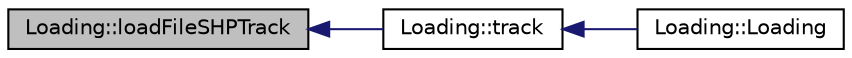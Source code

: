 digraph "Loading::loadFileSHPTrack"
{
 // INTERACTIVE_SVG=YES
  bgcolor="transparent";
  edge [fontname="Helvetica",fontsize="10",labelfontname="Helvetica",labelfontsize="10"];
  node [fontname="Helvetica",fontsize="10",shape=record];
  rankdir="LR";
  Node1 [label="Loading::loadFileSHPTrack",height=0.2,width=0.4,color="black", fillcolor="grey75", style="filled", fontcolor="black"];
  Node1 -> Node2 [dir="back",color="midnightblue",fontsize="10",style="solid",fontname="Helvetica"];
  Node2 [label="Loading::track",height=0.2,width=0.4,color="black",URL="$class_loading.html#ab603e821bd6b047fb04285e926974ff6",tooltip="track "];
  Node2 -> Node3 [dir="back",color="midnightblue",fontsize="10",style="solid",fontname="Helvetica"];
  Node3 [label="Loading::Loading",height=0.2,width=0.4,color="black",URL="$class_loading.html#a7634c001ec052e10c402e49f5be030db"];
}
